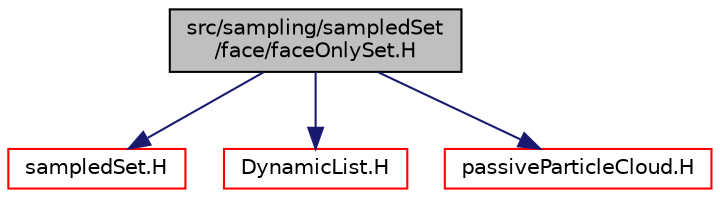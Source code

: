 digraph "src/sampling/sampledSet/face/faceOnlySet.H"
{
  bgcolor="transparent";
  edge [fontname="Helvetica",fontsize="10",labelfontname="Helvetica",labelfontsize="10"];
  node [fontname="Helvetica",fontsize="10",shape=record];
  Node0 [label="src/sampling/sampledSet\l/face/faceOnlySet.H",height=0.2,width=0.4,color="black", fillcolor="grey75", style="filled", fontcolor="black"];
  Node0 -> Node1 [color="midnightblue",fontsize="10",style="solid",fontname="Helvetica"];
  Node1 [label="sampledSet.H",height=0.2,width=0.4,color="red",URL="$a15020.html"];
  Node0 -> Node85 [color="midnightblue",fontsize="10",style="solid",fontname="Helvetica"];
  Node85 [label="DynamicList.H",height=0.2,width=0.4,color="red",URL="$a09335.html"];
  Node0 -> Node130 [color="midnightblue",fontsize="10",style="solid",fontname="Helvetica"];
  Node130 [label="passiveParticleCloud.H",height=0.2,width=0.4,color="red",URL="$a05588.html"];
}
